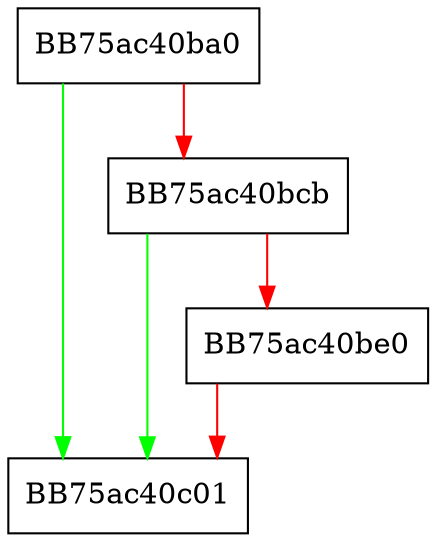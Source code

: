 digraph udf_init_module {
  node [shape="box"];
  graph [splines=ortho];
  BB75ac40ba0 -> BB75ac40c01 [color="green"];
  BB75ac40ba0 -> BB75ac40bcb [color="red"];
  BB75ac40bcb -> BB75ac40c01 [color="green"];
  BB75ac40bcb -> BB75ac40be0 [color="red"];
  BB75ac40be0 -> BB75ac40c01 [color="red"];
}